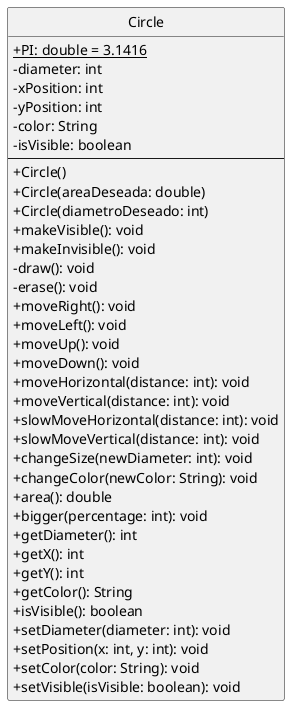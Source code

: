' Generated by UML Generator
' Encoded: ZLDDJyCm3BttL-JOQGmnWJXCGXhQ3am2QM82mJ5DJMUjZQSaM_UX_NUIXevqPS2jVdwsd-FNeJPScLMHHtg1SiaLBvZ8kTRtnYXCLWOcWkGCTy2keZccm0GgaKCKLImsgYAsZnZhxcqlW-B0ffC1IscLsCGTkxxit_HlRRwN8Y_0W1embCO1cobfD4ZoY6nRYA2SRCNCgf6P0r2_eaRRUy0IeXouT6ZF2V1YuaxmpHNmCMZWAQyrXMalIP6dK3MroXTy0Lzpuiw0hGdJ6fx8TIlHInKlmnWKryrAMiCpPdDp2Zx2HmjxMPuYOohbAVP02dSa3S_j7lRjfG2_G9Fs2ifUvHUIpgby-b-_clfdJp7dCWFdcrX2EGultsADt8aTRHJUEg2v8xhb_VqSac2MWOgNe0HOmLbhVWQc7keglPaS-jOCtvkXbz89_DOz-it1tuxhwc12UcO_owaD7M-gv0NR_a3oOyMPzIsXbj0sVyqxHD4GP6h_v4y
' URL: http://www.plantuml.com/plantuml/uml/ZLDDJyCm3BttL-JOQGmnWJXCGXhQ3am2QM82mJ5DJMUjZQSaM_UX_NUIXevqPS2jVdwsd-FNeJPScLMHHtg1SiaLBvZ8kTRtnYXCLWOcWkGCTy2keZccm0GgaKCKLImsgYAsZnZhxcqlW-B0ffC1IscLsCGTkxxit_HlRRwN8Y_0W1embCO1cobfD4ZoY6nRYA2SRCNCgf6P0r2_eaRRUy0IeXouT6ZF2V1YuaxmpHNmCMZWAQyrXMalIP6dK3MroXTy0Lzpuiw0hGdJ6fx8TIlHInKlmnWKryrAMiCpPdDp2Zx2HmjxMPuYOohbAVP02dSa3S_j7lRjfG2_G9Fs2ifUvHUIpgby-b-_clfdJp7dCWFdcrX2EGultsADt8aTRHJUEg2v8xhb_VqSac2MWOgNe0HOmLbhVWQc7keglPaS-jOCtvkXbz89_DOz-it1tuxhwc12UcO_owaD7M-gv0NR_a3oOyMPzIsXbj0sVyqxHD4GP6h_v4y
' Generated on: 2025-10-10T23:40:00.744118500

@startuml
skinparam classAttributeIconSize 0
hide circle

class Circle {
  +{static} PI: double = 3.1416
  -diameter: int
  -xPosition: int
  -yPosition: int
  -color: String
  -isVisible: boolean
  --
  +Circle()
  +Circle(areaDeseada: double)
  +Circle(diametroDeseado: int)
  +makeVisible(): void
  +makeInvisible(): void
  -draw(): void
  -erase(): void
  +moveRight(): void
  +moveLeft(): void
  +moveUp(): void
  +moveDown(): void
  +moveHorizontal(distance: int): void
  +moveVertical(distance: int): void
  +slowMoveHorizontal(distance: int): void
  +slowMoveVertical(distance: int): void
  +changeSize(newDiameter: int): void
  +changeColor(newColor: String): void
  +area(): double
  +bigger(percentage: int): void
  +getDiameter(): int
  +getX(): int
  +getY(): int
  +getColor(): String
  +isVisible(): boolean
  +setDiameter(diameter: int): void
  +setPosition(x: int, y: int): void
  +setColor(color: String): void
  +setVisible(isVisible: boolean): void
}

@enduml